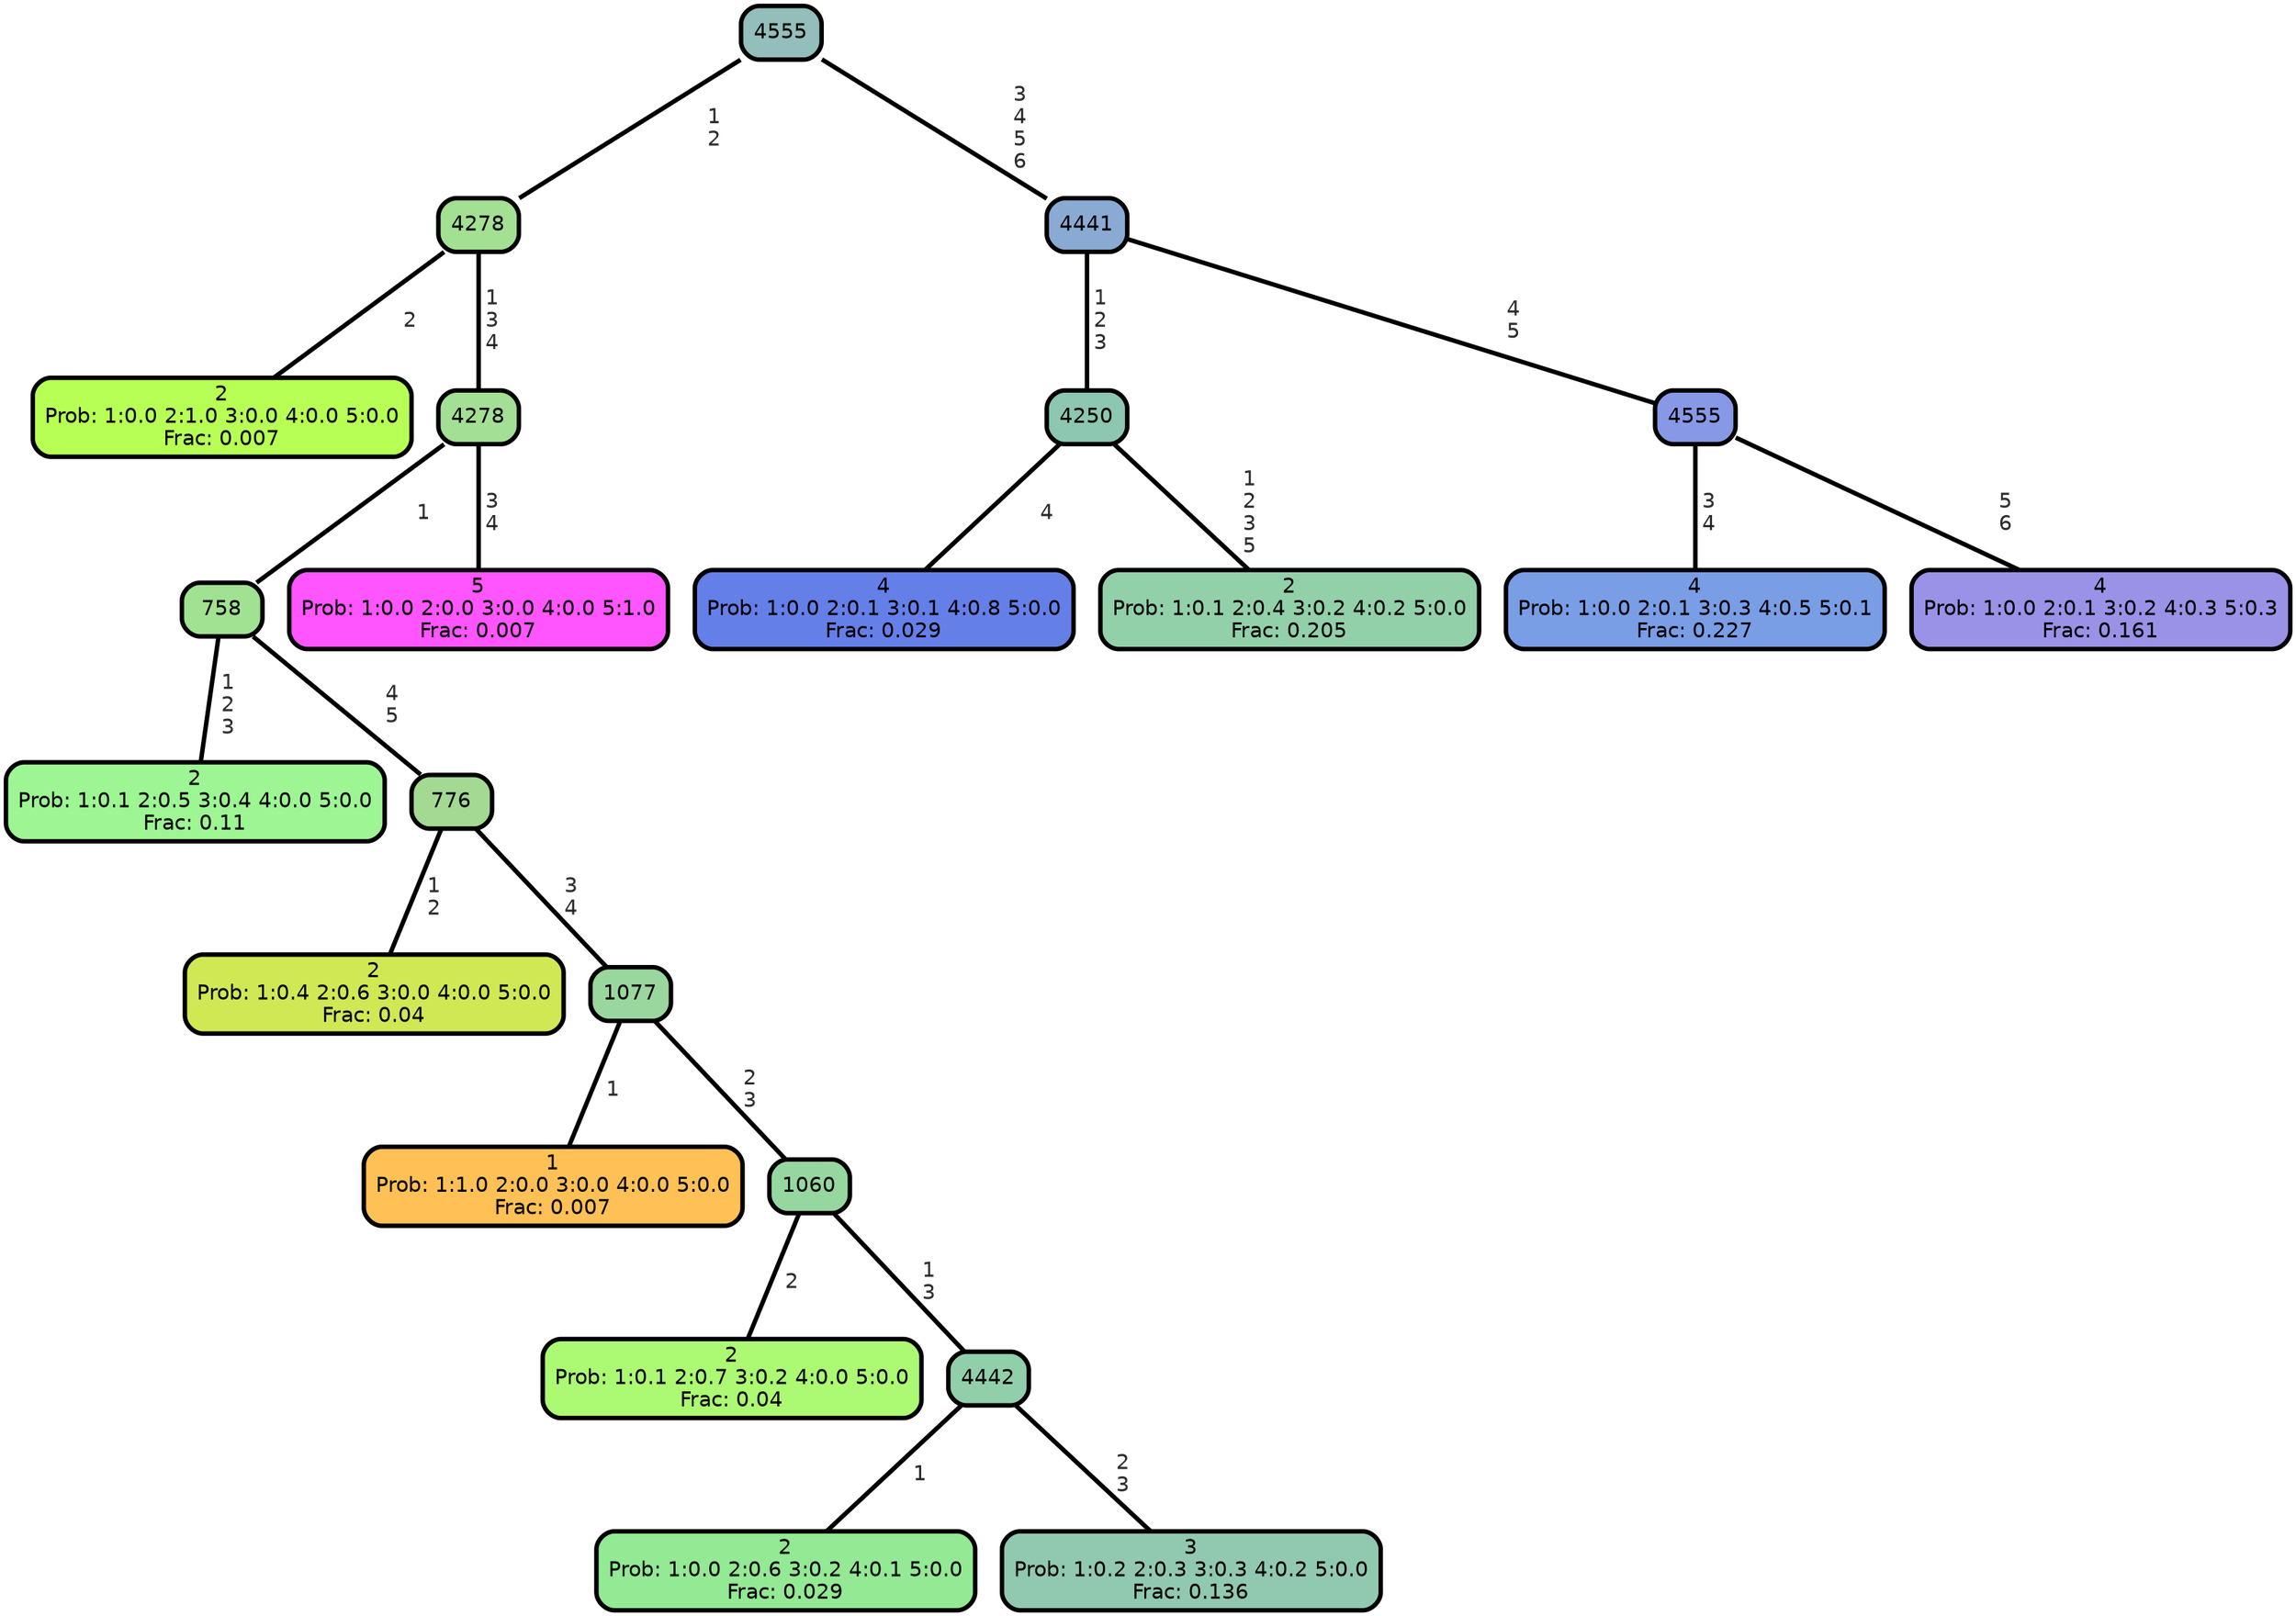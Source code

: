graph Tree {
node [shape=box, style="filled, rounded",color="black",penwidth="3",fontcolor="black",                 fontname=helvetica] ;
graph [ranksep="0 equally", splines=straight,                 bgcolor=transparent, dpi=200] ;
edge [fontname=helvetica, fontweight=bold,fontcolor=grey14,color=black] ;
0 [label="2
Prob: 1:0.0 2:1.0 3:0.0 4:0.0 5:0.0
Frac: 0.007", fillcolor="#b8ff55"] ;
1 [label="4278", fillcolor="#a3e093"] ;
2 [label="2
Prob: 1:0.1 2:0.5 3:0.4 4:0.0 5:0.0
Frac: 0.11", fillcolor="#9df693"] ;
3 [label="758", fillcolor="#a1e292"] ;
4 [label="2
Prob: 1:0.4 2:0.6 3:0.0 4:0.0 5:0.0
Frac: 0.04", fillcolor="#d1e855"] ;
5 [label="776", fillcolor="#a3d992"] ;
6 [label="1
Prob: 1:1.0 2:0.0 3:0.0 4:0.0 5:0.0
Frac: 0.007", fillcolor="#ffc155"] ;
7 [label="1077", fillcolor="#9ad79e"] ;
8 [label="2
Prob: 1:0.1 2:0.7 3:0.2 4:0.0 5:0.0
Frac: 0.04", fillcolor="#acf973"] ;
9 [label="1060", fillcolor="#96d7a0"] ;
10 [label="2
Prob: 1:0.0 2:0.6 3:0.2 4:0.1 5:0.0
Frac: 0.029", fillcolor="#93e994"] ;
11 [label="4442", fillcolor="#91cfab"] ;
12 [label="3
Prob: 1:0.2 2:0.3 3:0.3 4:0.2 5:0.0
Frac: 0.136", fillcolor="#91c9b0"] ;
13 [label="4278", fillcolor="#a3df94"] ;
14 [label="5
Prob: 1:0.0 2:0.0 3:0.0 4:0.0 5:1.0
Frac: 0.007", fillcolor="#ff55ff"] ;
15 [label="4555", fillcolor="#93bebb"] ;
16 [label="4
Prob: 1:0.0 2:0.1 3:0.1 4:0.8 5:0.0
Frac: 0.029", fillcolor="#657fe9"] ;
17 [label="4250", fillcolor="#8dc6b1"] ;
18 [label="2
Prob: 1:0.1 2:0.4 3:0.2 4:0.2 5:0.0
Frac: 0.205", fillcolor="#92d0aa"] ;
19 [label="4441", fillcolor="#89aad3"] ;
20 [label="4
Prob: 1:0.0 2:0.1 3:0.3 4:0.5 5:0.1
Frac: 0.227", fillcolor="#799ee6"] ;
21 [label="4555", fillcolor="#8799e6"] ;
22 [label="4
Prob: 1:0.0 2:0.1 3:0.2 4:0.3 5:0.3
Frac: 0.161", fillcolor="#9a92e7"] ;
1 -- 0 [label=" 2",penwidth=3] ;
1 -- 13 [label=" 1\n 3\n 4",penwidth=3] ;
3 -- 2 [label=" 1\n 2\n 3",penwidth=3] ;
3 -- 5 [label=" 4\n 5",penwidth=3] ;
5 -- 4 [label=" 1\n 2",penwidth=3] ;
5 -- 7 [label=" 3\n 4",penwidth=3] ;
7 -- 6 [label=" 1",penwidth=3] ;
7 -- 9 [label=" 2\n 3",penwidth=3] ;
9 -- 8 [label=" 2",penwidth=3] ;
9 -- 11 [label=" 1\n 3",penwidth=3] ;
11 -- 10 [label=" 1",penwidth=3] ;
11 -- 12 [label=" 2\n 3",penwidth=3] ;
13 -- 3 [label=" 1",penwidth=3] ;
13 -- 14 [label=" 3\n 4",penwidth=3] ;
15 -- 1 [label=" 1\n 2",penwidth=3] ;
15 -- 19 [label=" 3\n 4\n 5\n 6",penwidth=3] ;
17 -- 16 [label=" 4",penwidth=3] ;
17 -- 18 [label=" 1\n 2\n 3\n 5",penwidth=3] ;
19 -- 17 [label=" 1\n 2\n 3",penwidth=3] ;
19 -- 21 [label=" 4\n 5",penwidth=3] ;
21 -- 20 [label=" 3\n 4",penwidth=3] ;
21 -- 22 [label=" 5\n 6",penwidth=3] ;
{rank = same;}}
